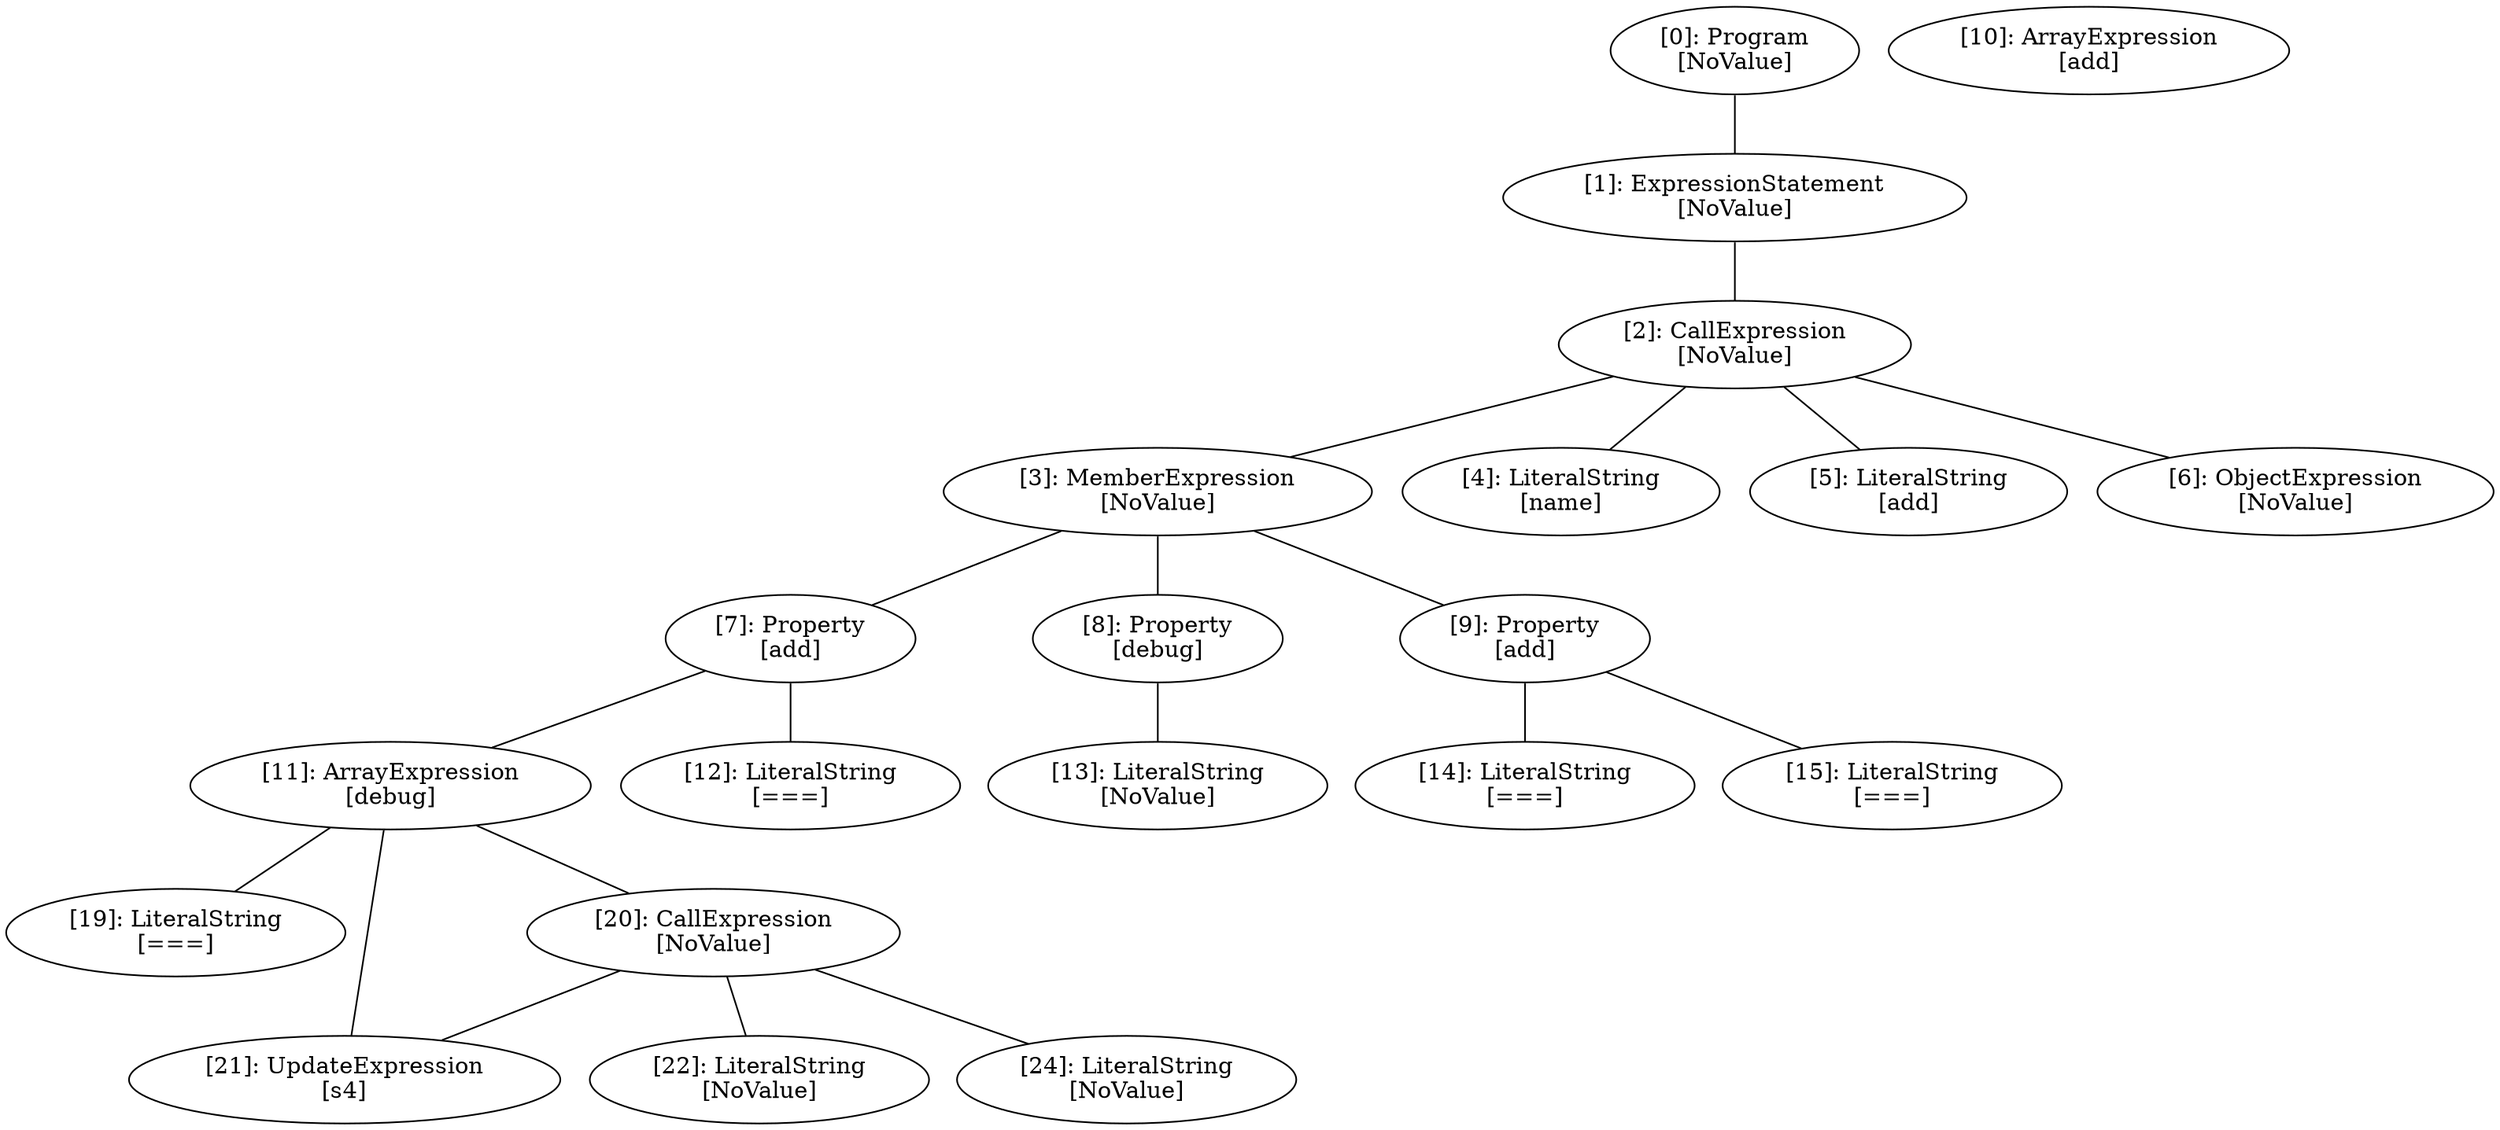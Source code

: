 // Result
graph {
	0 [label="[0]: Program
[NoValue]"]
	1 [label="[1]: ExpressionStatement
[NoValue]"]
	2 [label="[2]: CallExpression
[NoValue]"]
	3 [label="[3]: MemberExpression
[NoValue]"]
	4 [label="[4]: LiteralString
[name]"]
	5 [label="[5]: LiteralString
[add]"]
	6 [label="[6]: ObjectExpression
[NoValue]"]
	7 [label="[7]: Property
[add]"]
	8 [label="[8]: Property
[debug]"]
	9 [label="[9]: Property
[add]"]
	10 [label="[10]: ArrayExpression
[add]"]
	11 [label="[11]: ArrayExpression
[debug]"]
	12 [label="[12]: LiteralString
[===]"]
	13 [label="[13]: LiteralString
[NoValue]"]
	14 [label="[14]: LiteralString
[===]"]
	15 [label="[15]: LiteralString
[===]"]
	19 [label="[19]: LiteralString
[===]"]
	20 [label="[20]: CallExpression
[NoValue]"]
	21 [label="[21]: UpdateExpression
[s4]"]
	22 [label="[22]: LiteralString
[NoValue]"]
	24 [label="[24]: LiteralString
[NoValue]"]
	0 -- 1
	1 -- 2
	2 -- 3
	2 -- 4
	2 -- 5
	2 -- 6
	3 -- 7
	3 -- 8
	3 -- 9
	7 -- 11
	7 -- 12
	8 -- 13
	9 -- 14
	9 -- 15
	11 -- 19
	11 -- 20
	11 -- 21
	20 -- 21
	20 -- 22
	20 -- 24
}
